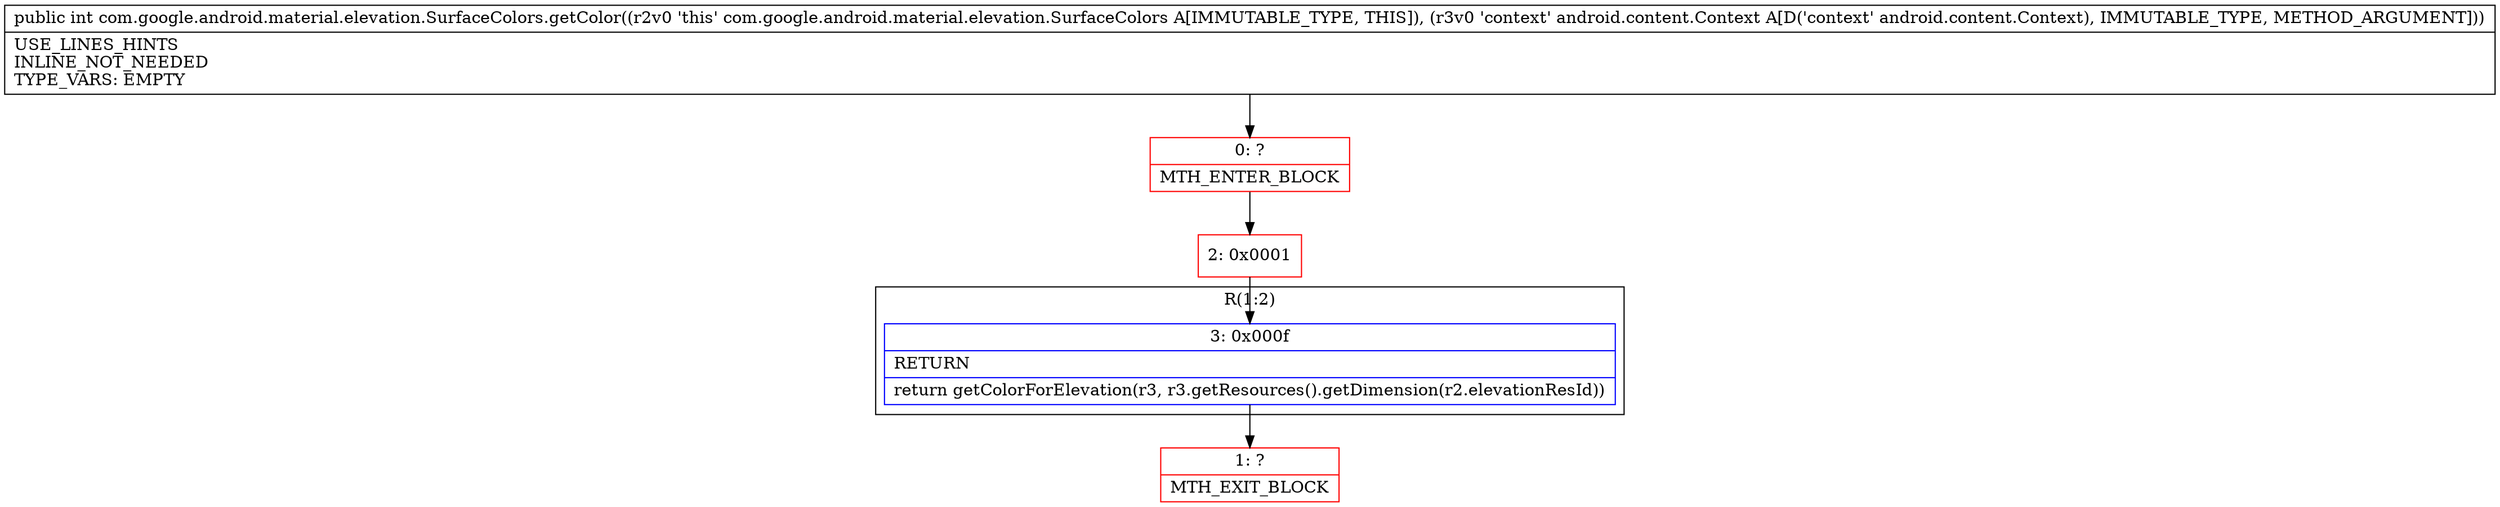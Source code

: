 digraph "CFG forcom.google.android.material.elevation.SurfaceColors.getColor(Landroid\/content\/Context;)I" {
subgraph cluster_Region_856796496 {
label = "R(1:2)";
node [shape=record,color=blue];
Node_3 [shape=record,label="{3\:\ 0x000f|RETURN\l|return getColorForElevation(r3, r3.getResources().getDimension(r2.elevationResId))\l}"];
}
Node_0 [shape=record,color=red,label="{0\:\ ?|MTH_ENTER_BLOCK\l}"];
Node_2 [shape=record,color=red,label="{2\:\ 0x0001}"];
Node_1 [shape=record,color=red,label="{1\:\ ?|MTH_EXIT_BLOCK\l}"];
MethodNode[shape=record,label="{public int com.google.android.material.elevation.SurfaceColors.getColor((r2v0 'this' com.google.android.material.elevation.SurfaceColors A[IMMUTABLE_TYPE, THIS]), (r3v0 'context' android.content.Context A[D('context' android.content.Context), IMMUTABLE_TYPE, METHOD_ARGUMENT]))  | USE_LINES_HINTS\lINLINE_NOT_NEEDED\lTYPE_VARS: EMPTY\l}"];
MethodNode -> Node_0;Node_3 -> Node_1;
Node_0 -> Node_2;
Node_2 -> Node_3;
}

